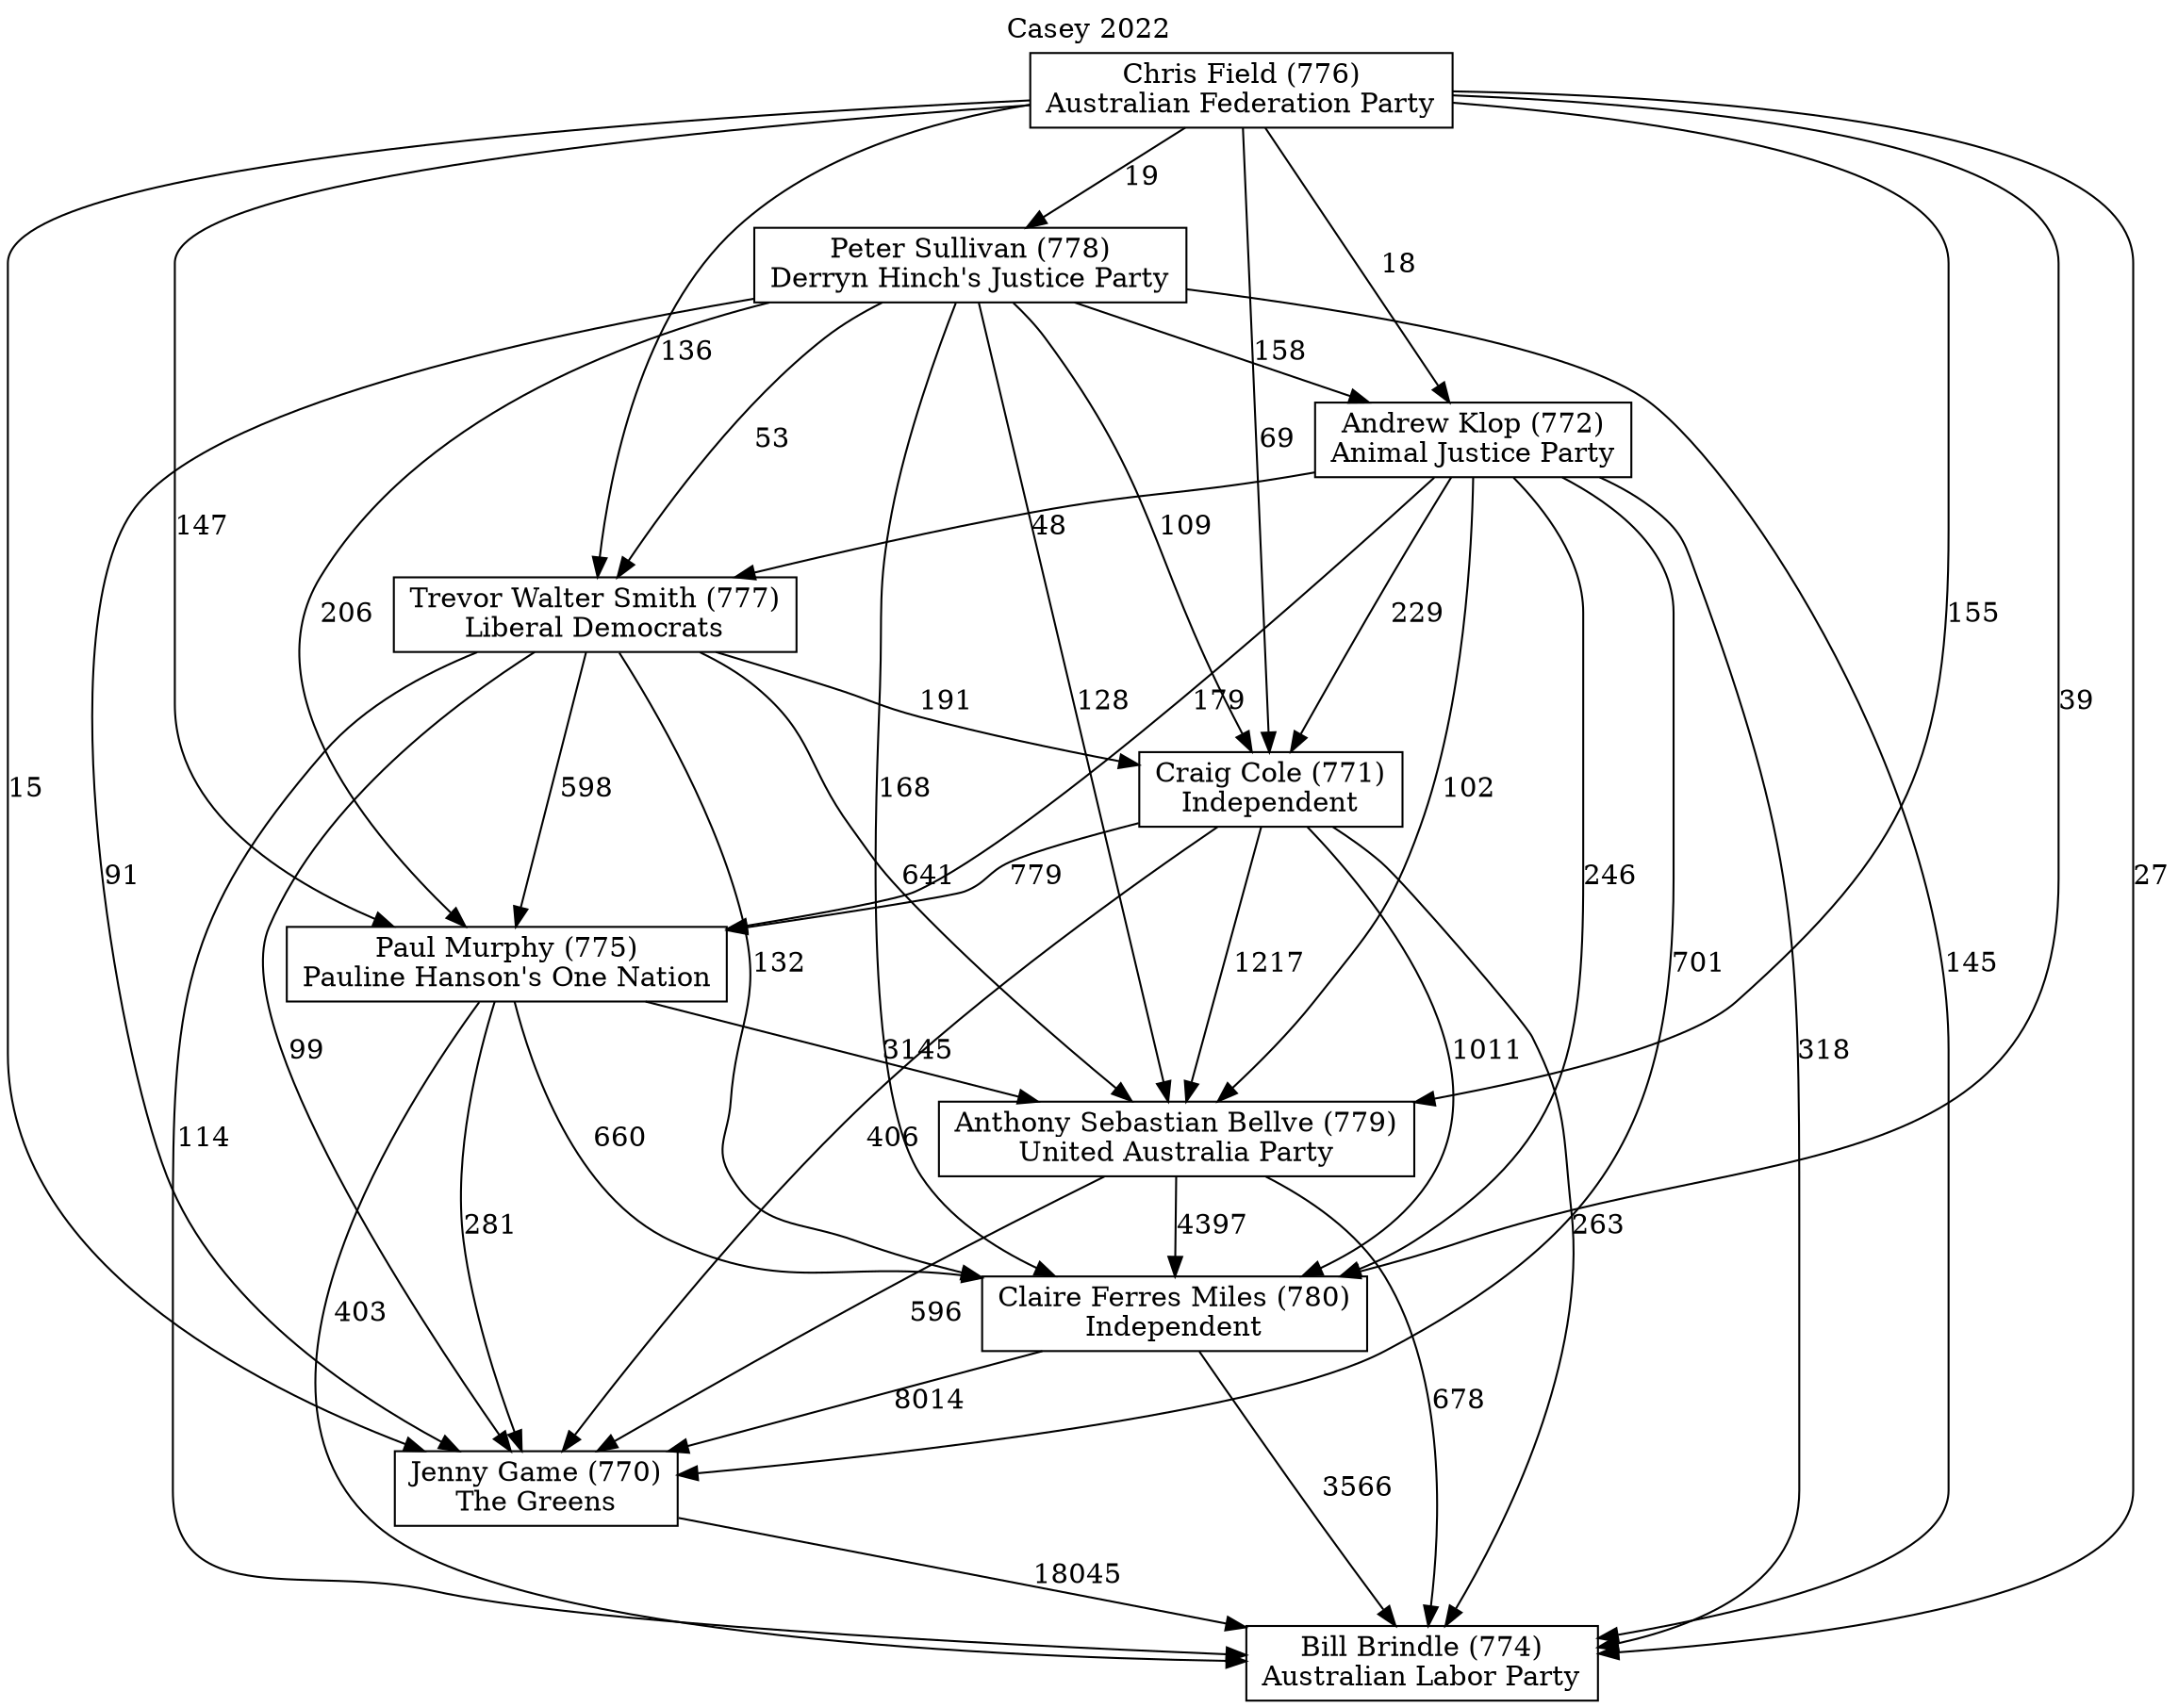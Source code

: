 // House preference flow
digraph "Bill Brindle (774)_Casey_2022" {
	graph [label="Casey 2022" labelloc=t mclimit=10]
	node [shape=box]
	"Anthony Sebastian Bellve (779)" [label="Anthony Sebastian Bellve (779)
United Australia Party"]
	"Bill Brindle (774)" [label="Bill Brindle (774)
Australian Labor Party"]
	"Trevor Walter Smith (777)" [label="Trevor Walter Smith (777)
Liberal Democrats"]
	"Peter Sullivan (778)" [label="Peter Sullivan (778)
Derryn Hinch's Justice Party"]
	"Jenny Game (770)" [label="Jenny Game (770)
The Greens"]
	"Andrew Klop (772)" [label="Andrew Klop (772)
Animal Justice Party"]
	"Chris Field (776)" [label="Chris Field (776)
Australian Federation Party"]
	"Claire Ferres Miles (780)" [label="Claire Ferres Miles (780)
Independent"]
	"Paul Murphy (775)" [label="Paul Murphy (775)
Pauline Hanson's One Nation"]
	"Craig Cole (771)" [label="Craig Cole (771)
Independent"]
	"Andrew Klop (772)" -> "Jenny Game (770)" [label=701]
	"Andrew Klop (772)" -> "Anthony Sebastian Bellve (779)" [label=102]
	"Craig Cole (771)" -> "Paul Murphy (775)" [label=779]
	"Anthony Sebastian Bellve (779)" -> "Jenny Game (770)" [label=596]
	"Claire Ferres Miles (780)" -> "Jenny Game (770)" [label=8014]
	"Anthony Sebastian Bellve (779)" -> "Claire Ferres Miles (780)" [label=4397]
	"Paul Murphy (775)" -> "Bill Brindle (774)" [label=403]
	"Andrew Klop (772)" -> "Craig Cole (771)" [label=229]
	"Trevor Walter Smith (777)" -> "Jenny Game (770)" [label=99]
	"Trevor Walter Smith (777)" -> "Paul Murphy (775)" [label=598]
	"Chris Field (776)" -> "Peter Sullivan (778)" [label=19]
	"Paul Murphy (775)" -> "Jenny Game (770)" [label=281]
	"Peter Sullivan (778)" -> "Trevor Walter Smith (777)" [label=53]
	"Trevor Walter Smith (777)" -> "Anthony Sebastian Bellve (779)" [label=641]
	"Trevor Walter Smith (777)" -> "Craig Cole (771)" [label=191]
	"Peter Sullivan (778)" -> "Jenny Game (770)" [label=91]
	"Anthony Sebastian Bellve (779)" -> "Bill Brindle (774)" [label=678]
	"Chris Field (776)" -> "Jenny Game (770)" [label=15]
	"Trevor Walter Smith (777)" -> "Claire Ferres Miles (780)" [label=132]
	"Paul Murphy (775)" -> "Claire Ferres Miles (780)" [label=660]
	"Trevor Walter Smith (777)" -> "Bill Brindle (774)" [label=114]
	"Peter Sullivan (778)" -> "Bill Brindle (774)" [label=145]
	"Craig Cole (771)" -> "Jenny Game (770)" [label=406]
	"Peter Sullivan (778)" -> "Craig Cole (771)" [label=109]
	"Peter Sullivan (778)" -> "Andrew Klop (772)" [label=158]
	"Peter Sullivan (778)" -> "Claire Ferres Miles (780)" [label=168]
	"Craig Cole (771)" -> "Bill Brindle (774)" [label=263]
	"Andrew Klop (772)" -> "Claire Ferres Miles (780)" [label=246]
	"Chris Field (776)" -> "Andrew Klop (772)" [label=18]
	"Peter Sullivan (778)" -> "Anthony Sebastian Bellve (779)" [label=128]
	"Chris Field (776)" -> "Claire Ferres Miles (780)" [label=39]
	"Jenny Game (770)" -> "Bill Brindle (774)" [label=18045]
	"Craig Cole (771)" -> "Anthony Sebastian Bellve (779)" [label=1217]
	"Peter Sullivan (778)" -> "Paul Murphy (775)" [label=206]
	"Chris Field (776)" -> "Anthony Sebastian Bellve (779)" [label=155]
	"Andrew Klop (772)" -> "Bill Brindle (774)" [label=318]
	"Chris Field (776)" -> "Bill Brindle (774)" [label=27]
	"Andrew Klop (772)" -> "Paul Murphy (775)" [label=179]
	"Craig Cole (771)" -> "Claire Ferres Miles (780)" [label=1011]
	"Chris Field (776)" -> "Trevor Walter Smith (777)" [label=136]
	"Chris Field (776)" -> "Craig Cole (771)" [label=69]
	"Andrew Klop (772)" -> "Trevor Walter Smith (777)" [label=48]
	"Chris Field (776)" -> "Paul Murphy (775)" [label=147]
	"Paul Murphy (775)" -> "Anthony Sebastian Bellve (779)" [label=3145]
	"Claire Ferres Miles (780)" -> "Bill Brindle (774)" [label=3566]
}
